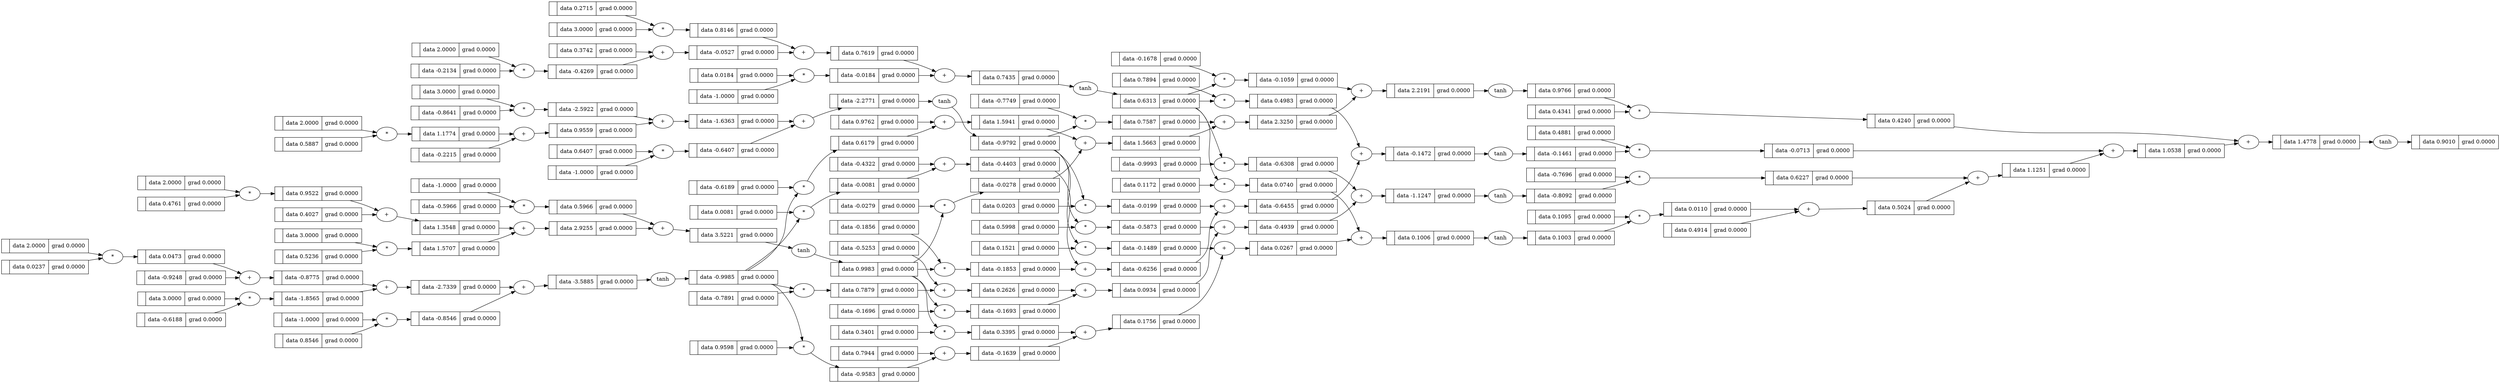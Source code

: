 digraph {
	graph [rankdir=LR]
	139998064312432 [label="{ | data 0.4983 | grad 0.0000 }" shape=record]
	"139998064312432*" [label="*"]
	"139998064312432*" -> 139998064312432
	139998064795856 [label="{ | data 3.5221 | grad 0.0000 }" shape=record]
	"139998064795856+" [label="+"]
	"139998064795856+" -> 139998064795856
	139998064795952 [label="{ | data 0.9983 | grad 0.0000 }" shape=record]
	"139998064795952tanh" [label=tanh]
	"139998064795952tanh" -> 139998064795952
	139998064312624 [label="{ | data -0.1472 | grad 0.0000 }" shape=record]
	"139998064312624+" [label="+"]
	"139998064312624+" -> 139998064312624
	139998064312720 [label="{ | data -0.1461 | grad 0.0000 }" shape=record]
	"139998064312720tanh" [label=tanh]
	"139998064312720tanh" -> 139998064312720
	139998064796240 [label="{ | data 2.0000 | grad 0.0000 }" shape=record]
	139998064796288 [label="{ | data 1.1774 | grad 0.0000 }" shape=record]
	"139998064796288*" [label="*"]
	"139998064796288*" -> 139998064796288
	139998064313008 [label="{ | data 0.6179 | grad 0.0000 }" shape=record]
	"139998064313008*" [label="*"]
	"139998064313008*" -> 139998064313008
	139998064796480 [label="{ | data 0.9559 | grad 0.0000 }" shape=record]
	"139998064796480+" [label="+"]
	"139998064796480+" -> 139998064796480
	139998064313200 [label="{ | data 1.5941 | grad 0.0000 }" shape=record]
	"139998064313200+" [label="+"]
	"139998064313200+" -> 139998064313200
	139998064796672 [label="{ | data 3.0000 | grad 0.0000 }" shape=record]
	139998064796720 [label="{ | data -2.5922 | grad 0.0000 }" shape=record]
	"139998064796720*" [label="*"]
	"139998064796720*" -> 139998064796720
	139998064313392 [label="{ | data -0.0278 | grad 0.0000 }" shape=record]
	"139998064313392*" [label="*"]
	"139998064313392*" -> 139998064313392
	139998064796912 [label="{ | data -1.6363 | grad 0.0000 }" shape=record]
	"139998064796912+" [label="+"]
	"139998064796912+" -> 139998064796912
	139998064313584 [label="{ | data 1.5663 | grad 0.0000 }" shape=record]
	"139998064313584+" [label="+"]
	"139998064313584+" -> 139998064313584
	139998064797104 [label="{ | data -1.0000 | grad 0.0000 }" shape=record]
	139998064313776 [label="{ | data 0.7587 | grad 0.0000 }" shape=record]
	"139998064313776*" [label="*"]
	"139998064313776*" -> 139998064313776
	139998064797152 [label="{ | data -0.6407 | grad 0.0000 }" shape=record]
	"139998064797152*" [label="*"]
	"139998064797152*" -> 139998064797152
	139998064780912 [label="{ | data 2.0000 | grad 0.0000 }" shape=record]
	139998064313968 [label="{ | data 2.3250 | grad 0.0000 }" shape=record]
	"139998064313968+" [label="+"]
	"139998064313968+" -> 139998064313968
	139998064797344 [label="{ | data -2.2771 | grad 0.0000 }" shape=record]
	"139998064797344+" [label="+"]
	"139998064797344+" -> 139998064797344
	139998064780960 [label="{ | data 0.0473 | grad 0.0000 }" shape=record]
	"139998064780960*" [label="*"]
	"139998064780960*" -> 139998064780960
	139998064797440 [label="{ | data -0.9792 | grad 0.0000 }" shape=record]
	"139998064797440tanh" [label=tanh]
	"139998064797440tanh" -> 139998064797440
	139998064314160 [label="{ | data -0.1059 | grad 0.0000 }" shape=record]
	"139998064314160*" [label="*"]
	"139998064314160*" -> 139998064314160
	139998064781152 [label="{ | data -0.8775 | grad 0.0000 }" shape=record]
	"139998064781152+" [label="+"]
	"139998064781152+" -> 139998064781152
	139998064314352 [label="{ | data 2.2191 | grad 0.0000 }" shape=record]
	"139998064314352+" [label="+"]
	"139998064314352+" -> 139998064314352
	139998064797728 [label="{ | data 2.0000 | grad 0.0000 }" shape=record]
	139998064781344 [label="{ | data 3.0000 | grad 0.0000 }" shape=record]
	139998064797776 [label="{ | data -0.4269 | grad 0.0000 }" shape=record]
	"139998064797776*" [label="*"]
	"139998064797776*" -> 139998064797776
	139998064781392 [label="{ | data -1.8565 | grad 0.0000 }" shape=record]
	"139998064781392*" [label="*"]
	"139998064781392*" -> 139998064781392
	139998064314448 [label="{ | data 0.9766 | grad 0.0000 }" shape=record]
	"139998064314448tanh" [label=tanh]
	"139998064314448tanh" -> 139998064314448
	139998064797968 [label="{ | data -0.0527 | grad 0.0000 }" shape=record]
	"139998064797968+" [label="+"]
	"139998064797968+" -> 139998064797968
	139998064781584 [label="{ | data -2.7339 | grad 0.0000 }" shape=record]
	"139998064781584+" [label="+"]
	"139998064781584+" -> 139998064781584
	139998064314736 [label="{ | data 0.0110 | grad 0.0000 }" shape=record]
	"139998064314736*" [label="*"]
	"139998064314736*" -> 139998064314736
	139998064798160 [label="{ | data 3.0000 | grad 0.0000 }" shape=record]
	139998064781776 [label="{ | data -1.0000 | grad 0.0000 }" shape=record]
	139998064798208 [label="{ | data 0.8146 | grad 0.0000 }" shape=record]
	"139998064798208*" [label="*"]
	"139998064798208*" -> 139998064798208
	139998064781824 [label="{ | data -0.8546 | grad 0.0000 }" shape=record]
	"139998064781824*" [label="*"]
	"139998064781824*" -> 139998064781824
	139998064314928 [label="{ | data 0.5024 | grad 0.0000 }" shape=record]
	"139998064314928+" [label="+"]
	"139998064314928+" -> 139998064314928
	139998064798400 [label="{ | data 0.7619 | grad 0.0000 }" shape=record]
	"139998064798400+" [label="+"]
	"139998064798400+" -> 139998064798400
	139998064782016 [label="{ | data -3.5885 | grad 0.0000 }" shape=record]
	"139998064782016+" [label="+"]
	"139998064782016+" -> 139998064782016
	139998064315120 [label="{ | data 0.6227 | grad 0.0000 }" shape=record]
	"139998064315120*" [label="*"]
	"139998064315120*" -> 139998064315120
	139998064782112 [label="{ | data -0.9985 | grad 0.0000 }" shape=record]
	"139998064782112tanh" [label=tanh]
	"139998064782112tanh" -> 139998064782112
	139998064798592 [label="{ | data -1.0000 | grad 0.0000 }" shape=record]
	139998064798640 [label="{ | data -0.0184 | grad 0.0000 }" shape=record]
	"139998064798640*" [label="*"]
	"139998064798640*" -> 139998064798640
	139998064315312 [label="{ | data 1.1251 | grad 0.0000 }" shape=record]
	"139998064315312+" [label="+"]
	"139998064315312+" -> 139998064315312
	139998064782400 [label="{ | data 2.0000 | grad 0.0000 }" shape=record]
	139998064798832 [label="{ | data 0.7435 | grad 0.0000 }" shape=record]
	"139998064798832+" [label="+"]
	"139998064798832+" -> 139998064798832
	139998064782448 [label="{ | data 0.9522 | grad 0.0000 }" shape=record]
	"139998064782448*" [label="*"]
	"139998064782448*" -> 139998064782448
	139998064315504 [label="{ | data -0.0713 | grad 0.0000 }" shape=record]
	"139998064315504*" [label="*"]
	"139998064315504*" -> 139998064315504
	139998064798928 [label="{ | data 0.6313 | grad 0.0000 }" shape=record]
	"139998064798928tanh" [label=tanh]
	"139998064798928tanh" -> 139998064798928
	139998064315696 [label="{ | data 1.0538 | grad 0.0000 }" shape=record]
	"139998064315696+" [label="+"]
	"139998064315696+" -> 139998064315696
	139998064782640 [label="{ | data 1.3548 | grad 0.0000 }" shape=record]
	"139998064782640+" [label="+"]
	"139998064782640+" -> 139998064782640
	139998064799216 [label="{ | data -0.9583 | grad 0.0000 }" shape=record]
	"139998064799216*" [label="*"]
	"139998064799216*" -> 139998064799216
	139998064782832 [label="{ | data 3.0000 | grad 0.0000 }" shape=record]
	139998064315888 [label="{ | data 0.4240 | grad 0.0000 }" shape=record]
	"139998064315888*" [label="*"]
	"139998064315888*" -> 139998064315888
	139998064782880 [label="{ | data 1.5707 | grad 0.0000 }" shape=record]
	"139998064782880*" [label="*"]
	"139998064782880*" -> 139998064782880
	139998064316080 [label="{ | data 1.4778 | grad 0.0000 }" shape=record]
	"139998064316080+" [label="+"]
	"139998064316080+" -> 139998064316080
	139998064799408 [label="{ | data -0.1639 | grad 0.0000 }" shape=record]
	"139998064799408+" [label="+"]
	"139998064799408+" -> 139998064799408
	139998064783072 [label="{ | data 2.9255 | grad 0.0000 }" shape=record]
	"139998064783072+" [label="+"]
	"139998064783072+" -> 139998064783072
	139998064316176 [label="{ | data 0.9010 | grad 0.0000 }" shape=record]
	"139998064316176tanh" [label=tanh]
	"139998064316176tanh" -> 139998064316176
	139998064799600 [label="{ | data 0.3395 | grad 0.0000 }" shape=record]
	"139998064799600*" [label="*"]
	"139998064799600*" -> 139998064799600
	139998064783264 [label="{ | data -1.0000 | grad 0.0000 }" shape=record]
	139998064783312 [label="{ | data 0.5966 | grad 0.0000 }" shape=record]
	"139998064783312*" [label="*"]
	"139998064783312*" -> 139998064783312
	139998064291952 [label="{ | data 0.1756 | grad 0.0000 }" shape=record]
	"139998064291952+" [label="+"]
	"139998064291952+" -> 139998064291952
	139998064717936 [label="{ | data 0.0237 | grad 0.0000 }" shape=record]
	139998064718032 [label="{ | data -0.6188 | grad 0.0000 }" shape=record]
	139998064718080 [label="{ | data 0.8546 | grad 0.0000 }" shape=record]
	139998064292144 [label="{ | data -0.1489 | grad 0.0000 }" shape=record]
	"139998064292144*" [label="*"]
	"139998064292144*" -> 139998064292144
	139998064718128 [label="{ | data -0.9248 | grad 0.0000 }" shape=record]
	139998064718224 [label="{ | data 0.4761 | grad 0.0000 }" shape=record]
	139998064292336 [label="{ | data 0.0267 | grad 0.0000 }" shape=record]
	"139998064292336+" [label="+"]
	"139998064292336+" -> 139998064292336
	139998064718320 [label="{ | data 0.5236 | grad 0.0000 }" shape=record]
	139998064718368 [label="{ | data -0.5966 | grad 0.0000 }" shape=record]
	139998064718416 [label="{ | data 0.4027 | grad 0.0000 }" shape=record]
	139998064292528 [label="{ | data 0.0740 | grad 0.0000 }" shape=record]
	"139998064292528*" [label="*"]
	"139998064292528*" -> 139998064292528
	139998064718512 [label="{ | data 0.5887 | grad 0.0000 }" shape=record]
	139998064718608 [label="{ | data -0.8641 | grad 0.0000 }" shape=record]
	139998064702224 [label="{ | data 0.4881 | grad 0.0000 }" shape=record]
	139998064292720 [label="{ | data 0.1006 | grad 0.0000 }" shape=record]
	"139998064292720+" [label="+"]
	"139998064292720+" -> 139998064292720
	139998064292816 [label="{ | data 0.1003 | grad 0.0000 }" shape=record]
	"139998064292816tanh" [label=tanh]
	"139998064292816tanh" -> 139998064292816
	139998064293104 [label="{ | data 0.7879 | grad 0.0000 }" shape=record]
	"139998064293104*" [label="*"]
	"139998064293104*" -> 139998064293104
	139998064293296 [label="{ | data 0.2626 | grad 0.0000 }" shape=record]
	"139998064293296+" [label="+"]
	"139998064293296+" -> 139998064293296
	139998064293488 [label="{ | data -0.1693 | grad 0.0000 }" shape=record]
	"139998064293488*" [label="*"]
	"139998064293488*" -> 139998064293488
	139998064703088 [label="{ | data 0.4341 | grad 0.0000 }" shape=record]
	139998064703136 [label="{ | data 0.4914 | grad 0.0000 }" shape=record]
	139998064703184 [label="{ | data -0.7696 | grad 0.0000 }" shape=record]
	139998064703232 [label="{ | data -0.1696 | grad 0.0000 }" shape=record]
	139998064293680 [label="{ | data 0.0934 | grad 0.0000 }" shape=record]
	"139998064293680+" [label="+"]
	"139998064293680+" -> 139998064293680
	139998064703280 [label="{ | data -0.9993 | grad 0.0000 }" shape=record]
	139998064703472 [label="{ | data 0.1095 | grad 0.0000 }" shape=record]
	139998064293872 [label="{ | data -0.5873 | grad 0.0000 }" shape=record]
	"139998064293872*" [label="*"]
	"139998064293872*" -> 139998064293872
	139998064703520 [label="{ | data 0.9762 | grad 0.0000 }" shape=record]
	139998064703568 [label="{ | data -0.0279 | grad 0.0000 }" shape=record]
	139998064703616 [label="{ | data -0.7749 | grad 0.0000 }" shape=record]
	139998064294064 [label="{ | data -0.4939 | grad 0.0000 }" shape=record]
	"139998064294064+" [label="+"]
	"139998064294064+" -> 139998064294064
	139998064703664 [label="{ | data -0.1678 | grad 0.0000 }" shape=record]
	139998064703712 [label="{ | data 0.0203 | grad 0.0000 }" shape=record]
	139998064703760 [label="{ | data -0.4322 | grad 0.0000 }" shape=record]
	139998064294256 [label="{ | data -0.6308 | grad 0.0000 }" shape=record]
	"139998064294256*" [label="*"]
	"139998064294256*" -> 139998064294256
	139998064703856 [label="{ | data -0.6189 | grad 0.0000 }" shape=record]
	139998064703952 [label="{ | data 0.7894 | grad 0.0000 }" shape=record]
	139998064704000 [label="{ | data 0.0081 | grad 0.0000 }" shape=record]
	139998064294448 [label="{ | data -1.1247 | grad 0.0000 }" shape=record]
	"139998064294448+" [label="+"]
	"139998064294448+" -> 139998064294448
	139998064704096 [label="{ | data -0.1856 | grad 0.0000 }" shape=record]
	139998064294544 [label="{ | data -0.8092 | grad 0.0000 }" shape=record]
	"139998064294544tanh" [label=tanh]
	"139998064294544tanh" -> 139998064294544
	139998064704144 [label="{ | data -0.5253 | grad 0.0000 }" shape=record]
	139998064704240 [label="{ | data 0.5998 | grad 0.0000 }" shape=record]
	139998064704288 [label="{ | data 0.6407 | grad 0.0000 }" shape=record]
	139998064704336 [label="{ | data -0.2215 | grad 0.0000 }" shape=record]
	139998064704384 [label="{ | data 0.7944 | grad 0.0000 }" shape=record]
	139998064294832 [label="{ | data -0.0081 | grad 0.0000 }" shape=record]
	"139998064294832*" [label="*"]
	"139998064294832*" -> 139998064294832
	139998064704480 [label="{ | data -0.7891 | grad 0.0000 }" shape=record]
	139998064704576 [label="{ | data 0.1172 | grad 0.0000 }" shape=record]
	139998064295024 [label="{ | data -0.4403 | grad 0.0000 }" shape=record]
	"139998064295024+" [label="+"]
	"139998064295024+" -> 139998064295024
	139998064704672 [label="{ | data 0.3401 | grad 0.0000 }" shape=record]
	139998064704720 [label="{ | data 0.1521 | grad 0.0000 }" shape=record]
	139998064295216 [label="{ | data -0.1853 | grad 0.0000 }" shape=record]
	"139998064295216*" [label="*"]
	"139998064295216*" -> 139998064295216
	139998064704960 [label="{ | data 0.9598 | grad 0.0000 }" shape=record]
	139998064705008 [label="{ | data 0.3742 | grad 0.0000 }" shape=record]
	139998064295408 [label="{ | data -0.6256 | grad 0.0000 }" shape=record]
	"139998064295408+" [label="+"]
	"139998064295408+" -> 139998064295408
	139998064705104 [label="{ | data 0.2715 | grad 0.0000 }" shape=record]
	139998064705152 [label="{ | data 0.0184 | grad 0.0000 }" shape=record]
	139998064295600 [label="{ | data -0.0199 | grad 0.0000 }" shape=record]
	"139998064295600*" [label="*"]
	"139998064295600*" -> 139998064295600
	139998064705248 [label="{ | data -0.2134 | grad 0.0000 }" shape=record]
	139998064295792 [label="{ | data -0.6455 | grad 0.0000 }" shape=record]
	"139998064295792+" [label="+"]
	"139998064295792+" -> 139998064295792
	139998064703760 -> "139998064295024+"
	139998064796240 -> "139998064796288*"
	139998064294064 -> "139998064294448+"
	139998064292528 -> "139998064292720+"
	139998064704000 -> "139998064294832*"
	139998064703568 -> "139998064313392*"
	139998064718320 -> "139998064782880*"
	139998064314352 -> "139998064314448tanh"
	139998064718512 -> "139998064796288*"
	139998064797728 -> "139998064797776*"
	139998064705152 -> "139998064798640*"
	139998064797440 -> "139998064293872*"
	139998064799600 -> "139998064291952+"
	139998064314736 -> "139998064314928+"
	139998064292336 -> "139998064292720+"
	139998064293296 -> "139998064293680+"
	139998064796720 -> "139998064796912+"
	139998064782112 -> "139998064313008*"
	139998064295216 -> "139998064295408+"
	139998064718608 -> "139998064796720*"
	139998064704336 -> "139998064796480+"
	139998064797440 -> "139998064292144*"
	139998064799408 -> "139998064291952+"
	139998064314448 -> "139998064315888*"
	139998064797776 -> "139998064797968+"
	139998064781776 -> "139998064781824*"
	139998064295600 -> "139998064295792+"
	139998064718032 -> "139998064781392*"
	139998064782112 -> "139998064294832*"
	139998064703136 -> "139998064314928+"
	139998064798928 -> "139998064312432*"
	139998064704576 -> "139998064292528*"
	139998064314928 -> "139998064315312+"
	139998064313968 -> "139998064314352+"
	139998064705008 -> "139998064797968+"
	139998064295408 -> "139998064295792+"
	139998064291952 -> "139998064292336+"
	139998064782832 -> "139998064782880*"
	139998064782112 -> "139998064293104*"
	139998064313776 -> "139998064313968+"
	139998064703472 -> "139998064314736*"
	139998064798928 -> "139998064294256*"
	139998064704144 -> "139998064293296+"
	139998064315312 -> "139998064315696+"
	139998064781584 -> "139998064782016+"
	139998064717936 -> "139998064780960*"
	139998064703184 -> "139998064315120*"
	139998064313584 -> "139998064313968+"
	139998064795952 -> "139998064313392*"
	139998064292816 -> "139998064314736*"
	139998064798928 -> "139998064292528*"
	139998064704480 -> "139998064293104*"
	139998064294544 -> "139998064315120*"
	139998064782640 -> "139998064783072+"
	139998064703952 -> "139998064312432*"
	139998064704240 -> "139998064293872*"
	139998064313392 -> "139998064313584+"
	139998064795952 -> "139998064295216*"
	139998064718368 -> "139998064783312*"
	139998064294448 -> "139998064294544tanh"
	139998064782112 -> "139998064799216*"
	139998064312432 -> "139998064312624+"
	139998064295024 -> "139998064295408+"
	139998064315888 -> "139998064316080+"
	139998064780912 -> "139998064780960*"
	139998064781344 -> "139998064781392*"
	139998064783264 -> "139998064783312*"
	139998064293872 -> "139998064294064+"
	139998064704288 -> "139998064797152*"
	139998064797152 -> "139998064797344+"
	139998064703280 -> "139998064294256*"
	139998064703520 -> "139998064313200+"
	139998064795952 -> "139998064293488*"
	139998064798400 -> "139998064798832+"
	139998064705248 -> "139998064797776*"
	139998064703232 -> "139998064293488*"
	139998064294832 -> "139998064295024+"
	139998064704384 -> "139998064799408+"
	139998064704096 -> "139998064295216*"
	139998064294256 -> "139998064294448+"
	139998064718416 -> "139998064782640+"
	139998064797104 -> "139998064797152*"
	139998064295792 -> "139998064312624+"
	139998064316080 -> "139998064316176tanh"
	139998064705104 -> "139998064798208*"
	139998064312624 -> "139998064312720tanh"
	139998064781824 -> "139998064782016+"
	139998064703664 -> "139998064314160*"
	139998064783312 -> "139998064795856+"
	139998064796672 -> "139998064796720*"
	139998064798208 -> "139998064798400+"
	139998064780960 -> "139998064781152+"
	139998064703088 -> "139998064315888*"
	139998064703856 -> "139998064313008*"
	139998064781392 -> "139998064781584+"
	139998064313008 -> "139998064313200+"
	139998064797440 -> "139998064295600*"
	139998064797344 -> "139998064797440tanh"
	139998064798160 -> "139998064798208*"
	139998064704960 -> "139998064799216*"
	139998064293488 -> "139998064293680+"
	139998064798592 -> "139998064798640*"
	139998064782880 -> "139998064783072+"
	139998064718128 -> "139998064781152+"
	139998064702224 -> "139998064315504*"
	139998064796912 -> "139998064797344+"
	139998064782448 -> "139998064782640+"
	139998064798832 -> "139998064798928tanh"
	139998064795952 -> "139998064799600*"
	139998064704672 -> "139998064799600*"
	139998064782016 -> "139998064782112tanh"
	139998064796480 -> "139998064796912+"
	139998064799216 -> "139998064799408+"
	139998064782400 -> "139998064782448*"
	139998064313200 -> "139998064313584+"
	139998064797968 -> "139998064798400+"
	139998064315696 -> "139998064316080+"
	139998064798928 -> "139998064314160*"
	139998064796288 -> "139998064796480+"
	139998064781152 -> "139998064781584+"
	139998064315120 -> "139998064315312+"
	139998064797440 -> "139998064313776*"
	139998064703712 -> "139998064295600*"
	139998064314160 -> "139998064314352+"
	139998064292720 -> "139998064292816tanh"
	139998064798640 -> "139998064798832+"
	139998064795856 -> "139998064795952tanh"
	139998064293680 -> "139998064294064+"
	139998064783072 -> "139998064795856+"
	139998064718080 -> "139998064781824*"
	139998064292144 -> "139998064292336+"
	139998064718224 -> "139998064782448*"
	139998064293104 -> "139998064293296+"
	139998064703616 -> "139998064313776*"
	139998064312720 -> "139998064315504*"
	139998064704720 -> "139998064292144*"
	139998064315504 -> "139998064315696+"
}
